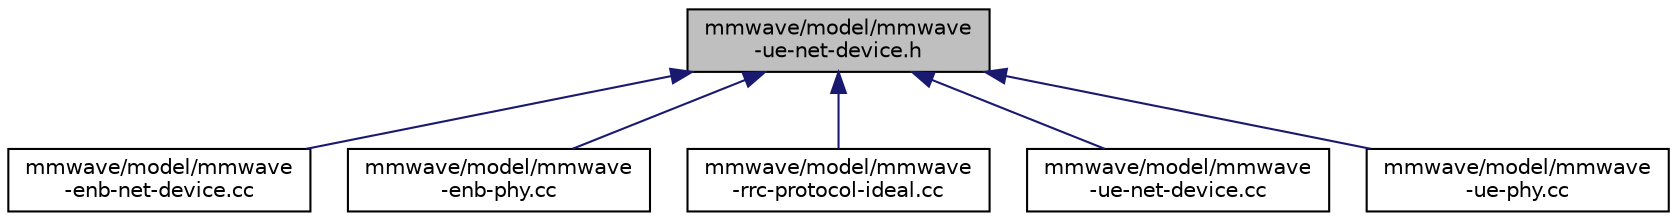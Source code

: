 digraph "mmwave/model/mmwave-ue-net-device.h"
{
  edge [fontname="Helvetica",fontsize="10",labelfontname="Helvetica",labelfontsize="10"];
  node [fontname="Helvetica",fontsize="10",shape=record];
  Node1 [label="mmwave/model/mmwave\l-ue-net-device.h",height=0.2,width=0.4,color="black", fillcolor="grey75", style="filled", fontcolor="black"];
  Node1 -> Node2 [dir="back",color="midnightblue",fontsize="10",style="solid"];
  Node2 [label="mmwave/model/mmwave\l-enb-net-device.cc",height=0.2,width=0.4,color="black", fillcolor="white", style="filled",URL="$de/d04/mmwave-enb-net-device_8cc.html"];
  Node1 -> Node3 [dir="back",color="midnightblue",fontsize="10",style="solid"];
  Node3 [label="mmwave/model/mmwave\l-enb-phy.cc",height=0.2,width=0.4,color="black", fillcolor="white", style="filled",URL="$da/dbc/mmwave-enb-phy_8cc.html"];
  Node1 -> Node4 [dir="back",color="midnightblue",fontsize="10",style="solid"];
  Node4 [label="mmwave/model/mmwave\l-rrc-protocol-ideal.cc",height=0.2,width=0.4,color="black", fillcolor="white", style="filled",URL="$d1/d6d/mmwave-rrc-protocol-ideal_8cc.html"];
  Node1 -> Node5 [dir="back",color="midnightblue",fontsize="10",style="solid"];
  Node5 [label="mmwave/model/mmwave\l-ue-net-device.cc",height=0.2,width=0.4,color="black", fillcolor="white", style="filled",URL="$d5/ddb/mmwave-ue-net-device_8cc.html"];
  Node1 -> Node6 [dir="back",color="midnightblue",fontsize="10",style="solid"];
  Node6 [label="mmwave/model/mmwave\l-ue-phy.cc",height=0.2,width=0.4,color="black", fillcolor="white", style="filled",URL="$dc/dcd/mmwave-ue-phy_8cc.html"];
}
